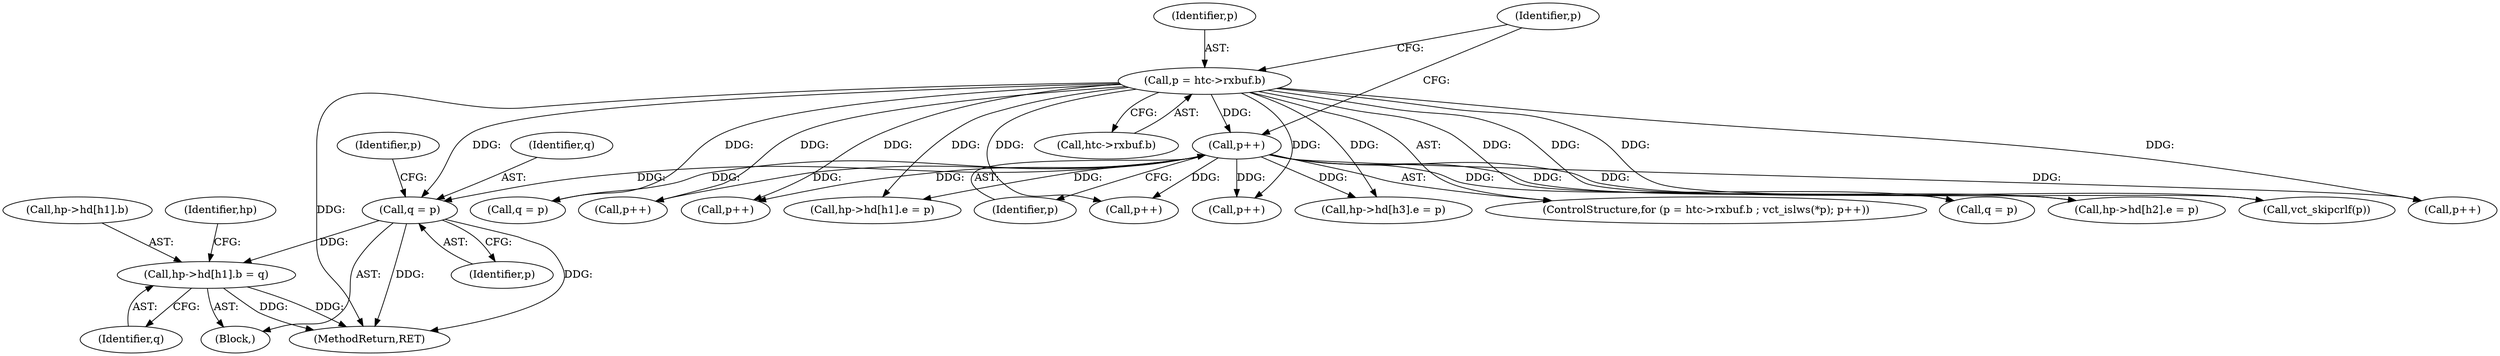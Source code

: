 digraph "0_Varnish-Cache_85e8468bec9416bd7e16b0d80cb820ecd2b330c3_0@array" {
"1000160" [label="(Call,hp->hd[h1].b = q)"];
"1000143" [label="(Call,q = p)"];
"1000140" [label="(Call,p++)"];
"1000130" [label="(Call,p = htc->rxbuf.b)"];
"1000160" [label="(Call,hp->hd[h1].b = q)"];
"1000173" [label="(Identifier,hp)"];
"1000249" [label="(Call,q = p)"];
"1000141" [label="(Identifier,p)"];
"1000191" [label="(Call,q = p)"];
"1000361" [label="(MethodReturn,RET)"];
"1000139" [label="(Identifier,p)"];
"1000263" [label="(Call,p++)"];
"1000240" [label="(Call,p++)"];
"1000168" [label="(Identifier,q)"];
"1000151" [label="(Call,p++)"];
"1000116" [label="(Block,)"];
"1000296" [label="(Call,vct_skipcrlf(p))"];
"1000199" [label="(Call,p++)"];
"1000131" [label="(Identifier,p)"];
"1000130" [label="(Call,p = htc->rxbuf.b)"];
"1000132" [label="(Call,htc->rxbuf.b)"];
"1000217" [label="(Call,hp->hd[h2].e = p)"];
"1000150" [label="(Identifier,p)"];
"1000129" [label="(ControlStructure,for (p = htc->rxbuf.b ; vct_islws(*p); p++))"];
"1000143" [label="(Call,q = p)"];
"1000144" [label="(Identifier,q)"];
"1000169" [label="(Call,hp->hd[h1].e = p)"];
"1000182" [label="(Call,p++)"];
"1000145" [label="(Identifier,p)"];
"1000140" [label="(Call,p++)"];
"1000285" [label="(Call,hp->hd[h3].e = p)"];
"1000161" [label="(Call,hp->hd[h1].b)"];
"1000160" -> "1000116"  [label="AST: "];
"1000160" -> "1000168"  [label="CFG: "];
"1000161" -> "1000160"  [label="AST: "];
"1000168" -> "1000160"  [label="AST: "];
"1000173" -> "1000160"  [label="CFG: "];
"1000160" -> "1000361"  [label="DDG: "];
"1000160" -> "1000361"  [label="DDG: "];
"1000143" -> "1000160"  [label="DDG: "];
"1000143" -> "1000116"  [label="AST: "];
"1000143" -> "1000145"  [label="CFG: "];
"1000144" -> "1000143"  [label="AST: "];
"1000145" -> "1000143"  [label="AST: "];
"1000150" -> "1000143"  [label="CFG: "];
"1000143" -> "1000361"  [label="DDG: "];
"1000143" -> "1000361"  [label="DDG: "];
"1000140" -> "1000143"  [label="DDG: "];
"1000130" -> "1000143"  [label="DDG: "];
"1000140" -> "1000129"  [label="AST: "];
"1000140" -> "1000141"  [label="CFG: "];
"1000141" -> "1000140"  [label="AST: "];
"1000139" -> "1000140"  [label="CFG: "];
"1000130" -> "1000140"  [label="DDG: "];
"1000140" -> "1000151"  [label="DDG: "];
"1000140" -> "1000169"  [label="DDG: "];
"1000140" -> "1000182"  [label="DDG: "];
"1000140" -> "1000191"  [label="DDG: "];
"1000140" -> "1000199"  [label="DDG: "];
"1000140" -> "1000217"  [label="DDG: "];
"1000140" -> "1000240"  [label="DDG: "];
"1000140" -> "1000249"  [label="DDG: "];
"1000140" -> "1000263"  [label="DDG: "];
"1000140" -> "1000285"  [label="DDG: "];
"1000140" -> "1000296"  [label="DDG: "];
"1000130" -> "1000129"  [label="AST: "];
"1000130" -> "1000132"  [label="CFG: "];
"1000131" -> "1000130"  [label="AST: "];
"1000132" -> "1000130"  [label="AST: "];
"1000139" -> "1000130"  [label="CFG: "];
"1000130" -> "1000361"  [label="DDG: "];
"1000130" -> "1000151"  [label="DDG: "];
"1000130" -> "1000169"  [label="DDG: "];
"1000130" -> "1000182"  [label="DDG: "];
"1000130" -> "1000191"  [label="DDG: "];
"1000130" -> "1000199"  [label="DDG: "];
"1000130" -> "1000217"  [label="DDG: "];
"1000130" -> "1000240"  [label="DDG: "];
"1000130" -> "1000249"  [label="DDG: "];
"1000130" -> "1000263"  [label="DDG: "];
"1000130" -> "1000285"  [label="DDG: "];
"1000130" -> "1000296"  [label="DDG: "];
}
